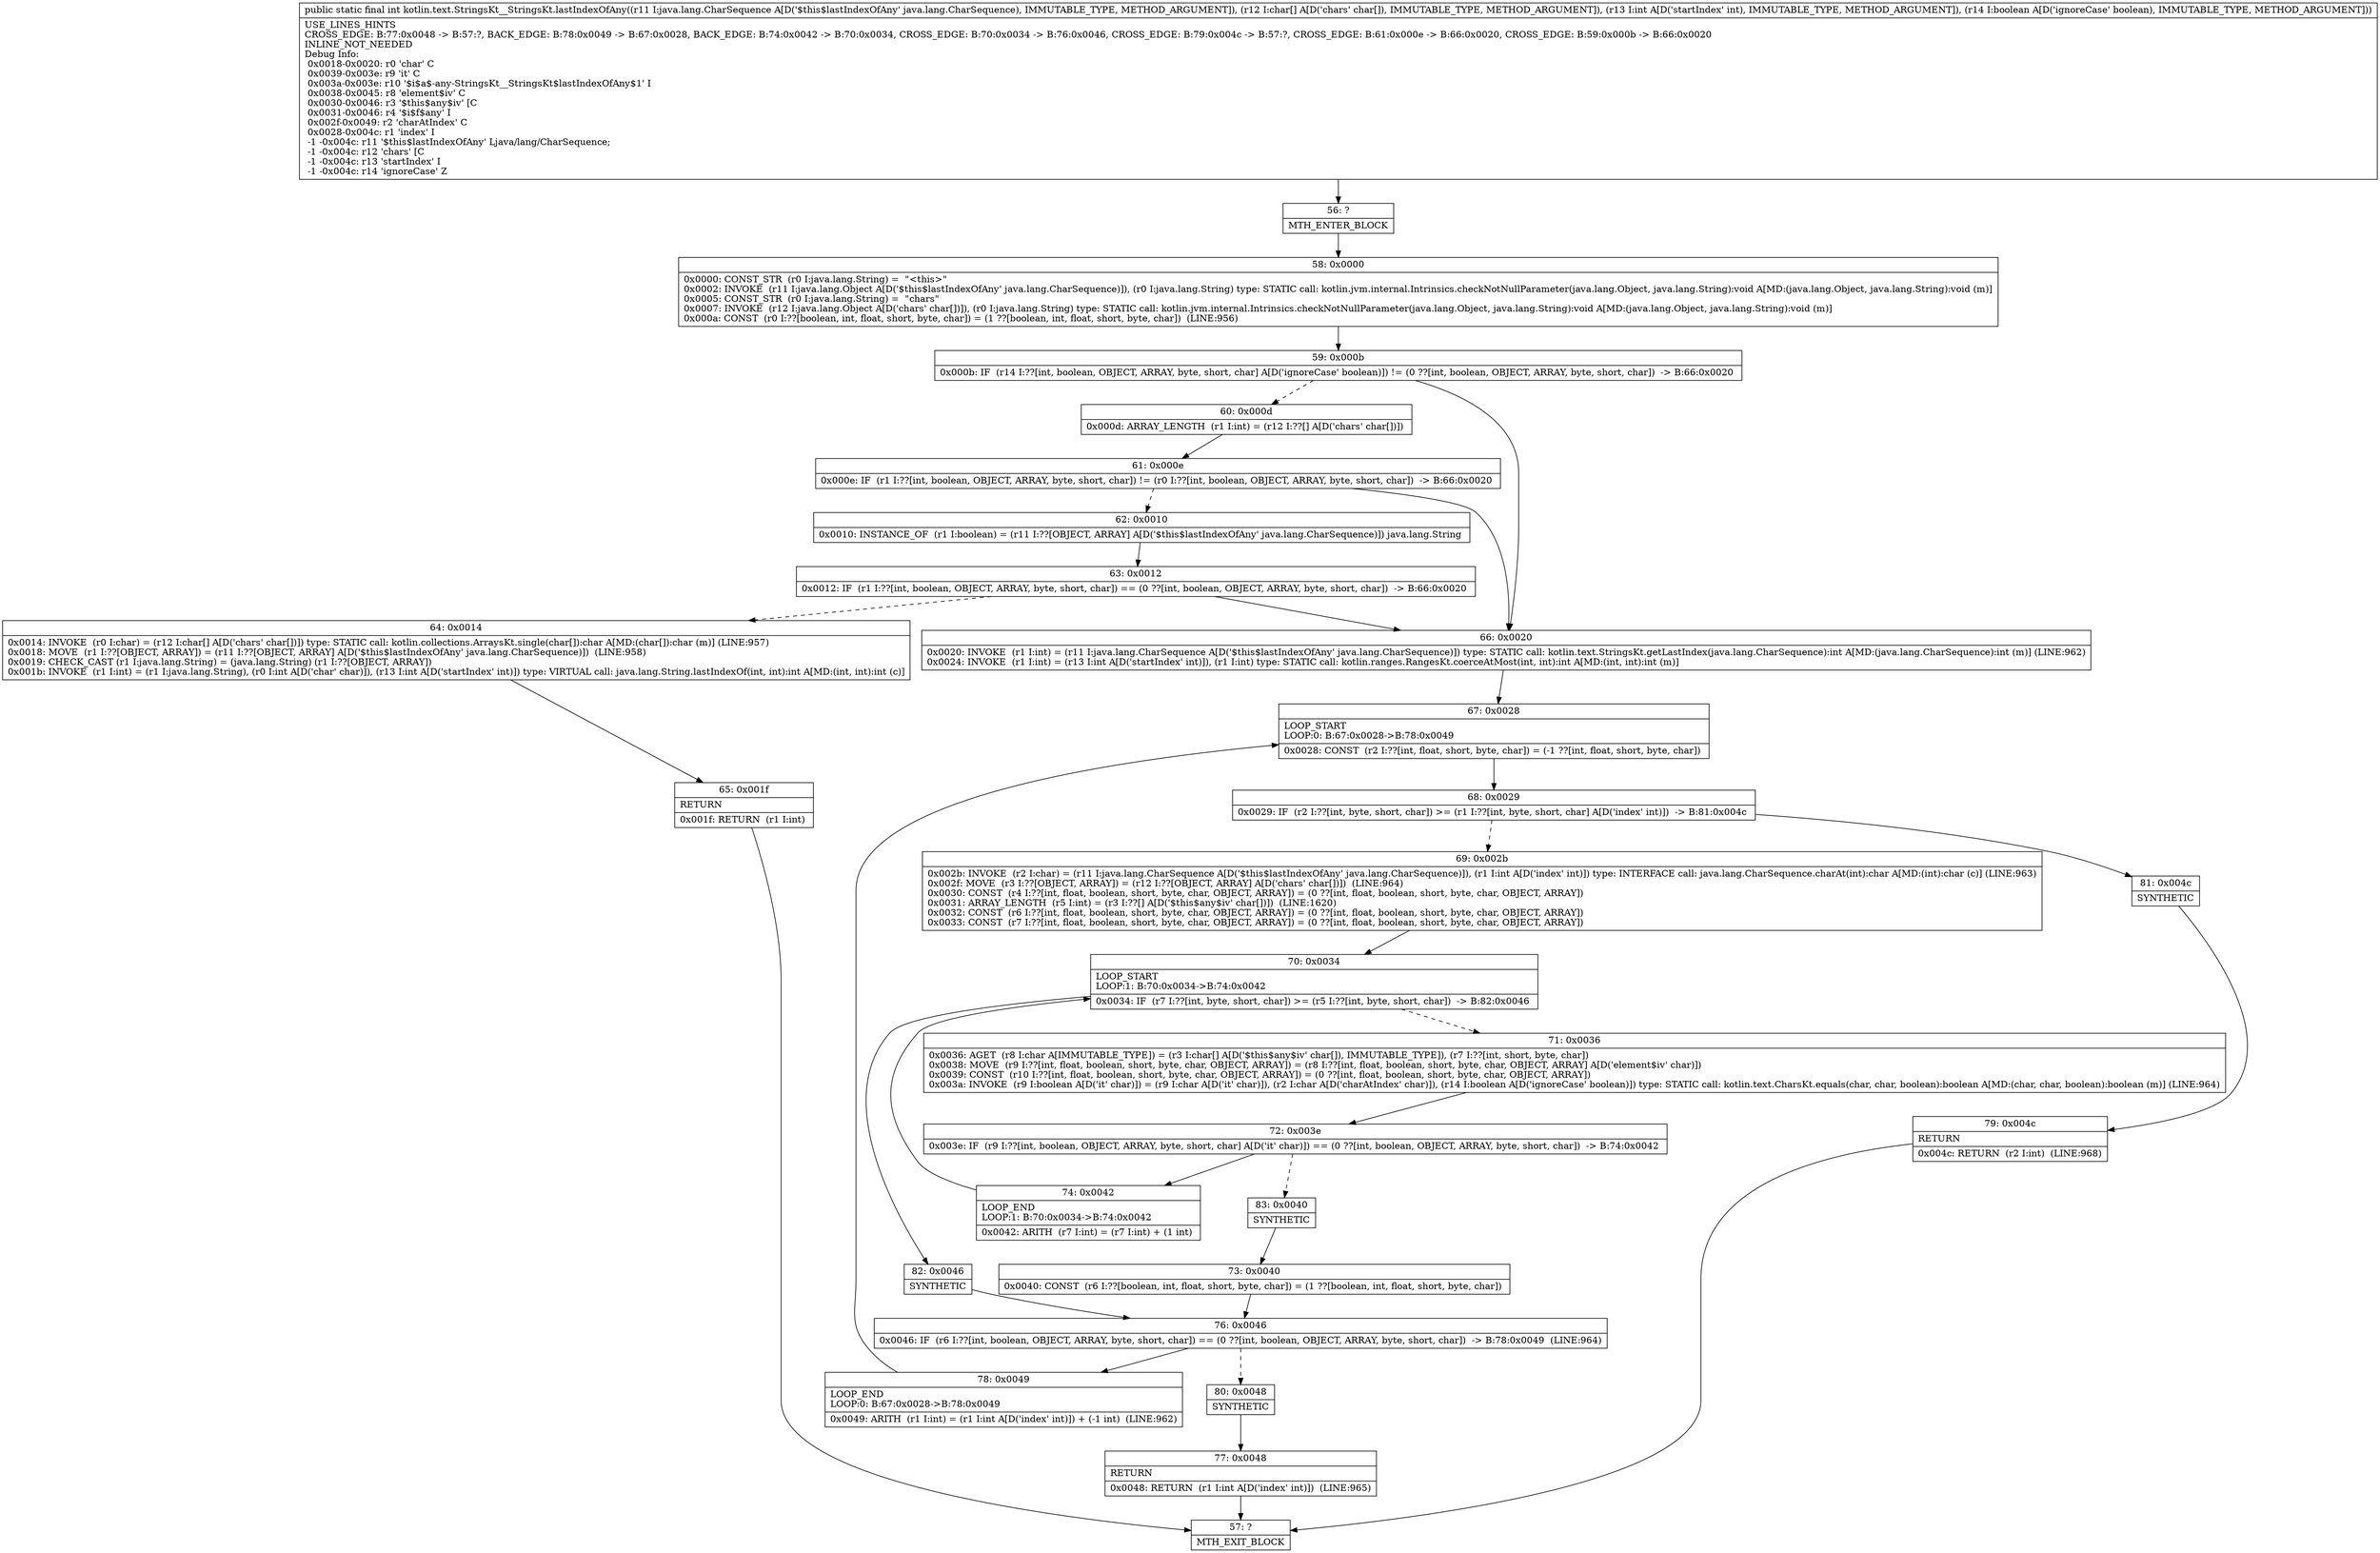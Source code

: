digraph "CFG forkotlin.text.StringsKt__StringsKt.lastIndexOfAny(Ljava\/lang\/CharSequence;[CIZ)I" {
Node_56 [shape=record,label="{56\:\ ?|MTH_ENTER_BLOCK\l}"];
Node_58 [shape=record,label="{58\:\ 0x0000|0x0000: CONST_STR  (r0 I:java.lang.String) =  \"\<this\>\" \l0x0002: INVOKE  (r11 I:java.lang.Object A[D('$this$lastIndexOfAny' java.lang.CharSequence)]), (r0 I:java.lang.String) type: STATIC call: kotlin.jvm.internal.Intrinsics.checkNotNullParameter(java.lang.Object, java.lang.String):void A[MD:(java.lang.Object, java.lang.String):void (m)]\l0x0005: CONST_STR  (r0 I:java.lang.String) =  \"chars\" \l0x0007: INVOKE  (r12 I:java.lang.Object A[D('chars' char[])]), (r0 I:java.lang.String) type: STATIC call: kotlin.jvm.internal.Intrinsics.checkNotNullParameter(java.lang.Object, java.lang.String):void A[MD:(java.lang.Object, java.lang.String):void (m)]\l0x000a: CONST  (r0 I:??[boolean, int, float, short, byte, char]) = (1 ??[boolean, int, float, short, byte, char])  (LINE:956)\l}"];
Node_59 [shape=record,label="{59\:\ 0x000b|0x000b: IF  (r14 I:??[int, boolean, OBJECT, ARRAY, byte, short, char] A[D('ignoreCase' boolean)]) != (0 ??[int, boolean, OBJECT, ARRAY, byte, short, char])  \-\> B:66:0x0020 \l}"];
Node_60 [shape=record,label="{60\:\ 0x000d|0x000d: ARRAY_LENGTH  (r1 I:int) = (r12 I:??[] A[D('chars' char[])]) \l}"];
Node_61 [shape=record,label="{61\:\ 0x000e|0x000e: IF  (r1 I:??[int, boolean, OBJECT, ARRAY, byte, short, char]) != (r0 I:??[int, boolean, OBJECT, ARRAY, byte, short, char])  \-\> B:66:0x0020 \l}"];
Node_62 [shape=record,label="{62\:\ 0x0010|0x0010: INSTANCE_OF  (r1 I:boolean) = (r11 I:??[OBJECT, ARRAY] A[D('$this$lastIndexOfAny' java.lang.CharSequence)]) java.lang.String \l}"];
Node_63 [shape=record,label="{63\:\ 0x0012|0x0012: IF  (r1 I:??[int, boolean, OBJECT, ARRAY, byte, short, char]) == (0 ??[int, boolean, OBJECT, ARRAY, byte, short, char])  \-\> B:66:0x0020 \l}"];
Node_64 [shape=record,label="{64\:\ 0x0014|0x0014: INVOKE  (r0 I:char) = (r12 I:char[] A[D('chars' char[])]) type: STATIC call: kotlin.collections.ArraysKt.single(char[]):char A[MD:(char[]):char (m)] (LINE:957)\l0x0018: MOVE  (r1 I:??[OBJECT, ARRAY]) = (r11 I:??[OBJECT, ARRAY] A[D('$this$lastIndexOfAny' java.lang.CharSequence)])  (LINE:958)\l0x0019: CHECK_CAST (r1 I:java.lang.String) = (java.lang.String) (r1 I:??[OBJECT, ARRAY]) \l0x001b: INVOKE  (r1 I:int) = (r1 I:java.lang.String), (r0 I:int A[D('char' char)]), (r13 I:int A[D('startIndex' int)]) type: VIRTUAL call: java.lang.String.lastIndexOf(int, int):int A[MD:(int, int):int (c)]\l}"];
Node_65 [shape=record,label="{65\:\ 0x001f|RETURN\l|0x001f: RETURN  (r1 I:int) \l}"];
Node_57 [shape=record,label="{57\:\ ?|MTH_EXIT_BLOCK\l}"];
Node_66 [shape=record,label="{66\:\ 0x0020|0x0020: INVOKE  (r1 I:int) = (r11 I:java.lang.CharSequence A[D('$this$lastIndexOfAny' java.lang.CharSequence)]) type: STATIC call: kotlin.text.StringsKt.getLastIndex(java.lang.CharSequence):int A[MD:(java.lang.CharSequence):int (m)] (LINE:962)\l0x0024: INVOKE  (r1 I:int) = (r13 I:int A[D('startIndex' int)]), (r1 I:int) type: STATIC call: kotlin.ranges.RangesKt.coerceAtMost(int, int):int A[MD:(int, int):int (m)]\l}"];
Node_67 [shape=record,label="{67\:\ 0x0028|LOOP_START\lLOOP:0: B:67:0x0028\-\>B:78:0x0049\l|0x0028: CONST  (r2 I:??[int, float, short, byte, char]) = (\-1 ??[int, float, short, byte, char]) \l}"];
Node_68 [shape=record,label="{68\:\ 0x0029|0x0029: IF  (r2 I:??[int, byte, short, char]) \>= (r1 I:??[int, byte, short, char] A[D('index' int)])  \-\> B:81:0x004c \l}"];
Node_69 [shape=record,label="{69\:\ 0x002b|0x002b: INVOKE  (r2 I:char) = (r11 I:java.lang.CharSequence A[D('$this$lastIndexOfAny' java.lang.CharSequence)]), (r1 I:int A[D('index' int)]) type: INTERFACE call: java.lang.CharSequence.charAt(int):char A[MD:(int):char (c)] (LINE:963)\l0x002f: MOVE  (r3 I:??[OBJECT, ARRAY]) = (r12 I:??[OBJECT, ARRAY] A[D('chars' char[])])  (LINE:964)\l0x0030: CONST  (r4 I:??[int, float, boolean, short, byte, char, OBJECT, ARRAY]) = (0 ??[int, float, boolean, short, byte, char, OBJECT, ARRAY]) \l0x0031: ARRAY_LENGTH  (r5 I:int) = (r3 I:??[] A[D('$this$any$iv' char[])])  (LINE:1620)\l0x0032: CONST  (r6 I:??[int, float, boolean, short, byte, char, OBJECT, ARRAY]) = (0 ??[int, float, boolean, short, byte, char, OBJECT, ARRAY]) \l0x0033: CONST  (r7 I:??[int, float, boolean, short, byte, char, OBJECT, ARRAY]) = (0 ??[int, float, boolean, short, byte, char, OBJECT, ARRAY]) \l}"];
Node_70 [shape=record,label="{70\:\ 0x0034|LOOP_START\lLOOP:1: B:70:0x0034\-\>B:74:0x0042\l|0x0034: IF  (r7 I:??[int, byte, short, char]) \>= (r5 I:??[int, byte, short, char])  \-\> B:82:0x0046 \l}"];
Node_71 [shape=record,label="{71\:\ 0x0036|0x0036: AGET  (r8 I:char A[IMMUTABLE_TYPE]) = (r3 I:char[] A[D('$this$any$iv' char[]), IMMUTABLE_TYPE]), (r7 I:??[int, short, byte, char]) \l0x0038: MOVE  (r9 I:??[int, float, boolean, short, byte, char, OBJECT, ARRAY]) = (r8 I:??[int, float, boolean, short, byte, char, OBJECT, ARRAY] A[D('element$iv' char)]) \l0x0039: CONST  (r10 I:??[int, float, boolean, short, byte, char, OBJECT, ARRAY]) = (0 ??[int, float, boolean, short, byte, char, OBJECT, ARRAY]) \l0x003a: INVOKE  (r9 I:boolean A[D('it' char)]) = (r9 I:char A[D('it' char)]), (r2 I:char A[D('charAtIndex' char)]), (r14 I:boolean A[D('ignoreCase' boolean)]) type: STATIC call: kotlin.text.CharsKt.equals(char, char, boolean):boolean A[MD:(char, char, boolean):boolean (m)] (LINE:964)\l}"];
Node_72 [shape=record,label="{72\:\ 0x003e|0x003e: IF  (r9 I:??[int, boolean, OBJECT, ARRAY, byte, short, char] A[D('it' char)]) == (0 ??[int, boolean, OBJECT, ARRAY, byte, short, char])  \-\> B:74:0x0042 \l}"];
Node_74 [shape=record,label="{74\:\ 0x0042|LOOP_END\lLOOP:1: B:70:0x0034\-\>B:74:0x0042\l|0x0042: ARITH  (r7 I:int) = (r7 I:int) + (1 int) \l}"];
Node_83 [shape=record,label="{83\:\ 0x0040|SYNTHETIC\l}"];
Node_73 [shape=record,label="{73\:\ 0x0040|0x0040: CONST  (r6 I:??[boolean, int, float, short, byte, char]) = (1 ??[boolean, int, float, short, byte, char]) \l}"];
Node_76 [shape=record,label="{76\:\ 0x0046|0x0046: IF  (r6 I:??[int, boolean, OBJECT, ARRAY, byte, short, char]) == (0 ??[int, boolean, OBJECT, ARRAY, byte, short, char])  \-\> B:78:0x0049  (LINE:964)\l}"];
Node_78 [shape=record,label="{78\:\ 0x0049|LOOP_END\lLOOP:0: B:67:0x0028\-\>B:78:0x0049\l|0x0049: ARITH  (r1 I:int) = (r1 I:int A[D('index' int)]) + (\-1 int)  (LINE:962)\l}"];
Node_80 [shape=record,label="{80\:\ 0x0048|SYNTHETIC\l}"];
Node_77 [shape=record,label="{77\:\ 0x0048|RETURN\l|0x0048: RETURN  (r1 I:int A[D('index' int)])  (LINE:965)\l}"];
Node_82 [shape=record,label="{82\:\ 0x0046|SYNTHETIC\l}"];
Node_81 [shape=record,label="{81\:\ 0x004c|SYNTHETIC\l}"];
Node_79 [shape=record,label="{79\:\ 0x004c|RETURN\l|0x004c: RETURN  (r2 I:int)  (LINE:968)\l}"];
MethodNode[shape=record,label="{public static final int kotlin.text.StringsKt__StringsKt.lastIndexOfAny((r11 I:java.lang.CharSequence A[D('$this$lastIndexOfAny' java.lang.CharSequence), IMMUTABLE_TYPE, METHOD_ARGUMENT]), (r12 I:char[] A[D('chars' char[]), IMMUTABLE_TYPE, METHOD_ARGUMENT]), (r13 I:int A[D('startIndex' int), IMMUTABLE_TYPE, METHOD_ARGUMENT]), (r14 I:boolean A[D('ignoreCase' boolean), IMMUTABLE_TYPE, METHOD_ARGUMENT]))  | USE_LINES_HINTS\lCROSS_EDGE: B:77:0x0048 \-\> B:57:?, BACK_EDGE: B:78:0x0049 \-\> B:67:0x0028, BACK_EDGE: B:74:0x0042 \-\> B:70:0x0034, CROSS_EDGE: B:70:0x0034 \-\> B:76:0x0046, CROSS_EDGE: B:79:0x004c \-\> B:57:?, CROSS_EDGE: B:61:0x000e \-\> B:66:0x0020, CROSS_EDGE: B:59:0x000b \-\> B:66:0x0020\lINLINE_NOT_NEEDED\lDebug Info:\l  0x0018\-0x0020: r0 'char' C\l  0x0039\-0x003e: r9 'it' C\l  0x003a\-0x003e: r10 '$i$a$\-any\-StringsKt__StringsKt$lastIndexOfAny$1' I\l  0x0038\-0x0045: r8 'element$iv' C\l  0x0030\-0x0046: r3 '$this$any$iv' [C\l  0x0031\-0x0046: r4 '$i$f$any' I\l  0x002f\-0x0049: r2 'charAtIndex' C\l  0x0028\-0x004c: r1 'index' I\l  \-1 \-0x004c: r11 '$this$lastIndexOfAny' Ljava\/lang\/CharSequence;\l  \-1 \-0x004c: r12 'chars' [C\l  \-1 \-0x004c: r13 'startIndex' I\l  \-1 \-0x004c: r14 'ignoreCase' Z\l}"];
MethodNode -> Node_56;Node_56 -> Node_58;
Node_58 -> Node_59;
Node_59 -> Node_60[style=dashed];
Node_59 -> Node_66;
Node_60 -> Node_61;
Node_61 -> Node_62[style=dashed];
Node_61 -> Node_66;
Node_62 -> Node_63;
Node_63 -> Node_64[style=dashed];
Node_63 -> Node_66;
Node_64 -> Node_65;
Node_65 -> Node_57;
Node_66 -> Node_67;
Node_67 -> Node_68;
Node_68 -> Node_69[style=dashed];
Node_68 -> Node_81;
Node_69 -> Node_70;
Node_70 -> Node_71[style=dashed];
Node_70 -> Node_82;
Node_71 -> Node_72;
Node_72 -> Node_74;
Node_72 -> Node_83[style=dashed];
Node_74 -> Node_70;
Node_83 -> Node_73;
Node_73 -> Node_76;
Node_76 -> Node_78;
Node_76 -> Node_80[style=dashed];
Node_78 -> Node_67;
Node_80 -> Node_77;
Node_77 -> Node_57;
Node_82 -> Node_76;
Node_81 -> Node_79;
Node_79 -> Node_57;
}

